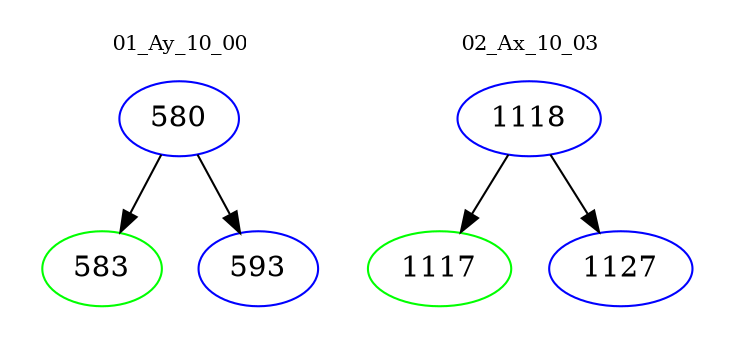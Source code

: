 digraph{
subgraph cluster_0 {
color = white
label = "01_Ay_10_00";
fontsize=10;
T0_580 [label="580", color="blue"]
T0_580 -> T0_583 [color="black"]
T0_583 [label="583", color="green"]
T0_580 -> T0_593 [color="black"]
T0_593 [label="593", color="blue"]
}
subgraph cluster_1 {
color = white
label = "02_Ax_10_03";
fontsize=10;
T1_1118 [label="1118", color="blue"]
T1_1118 -> T1_1117 [color="black"]
T1_1117 [label="1117", color="green"]
T1_1118 -> T1_1127 [color="black"]
T1_1127 [label="1127", color="blue"]
}
}
